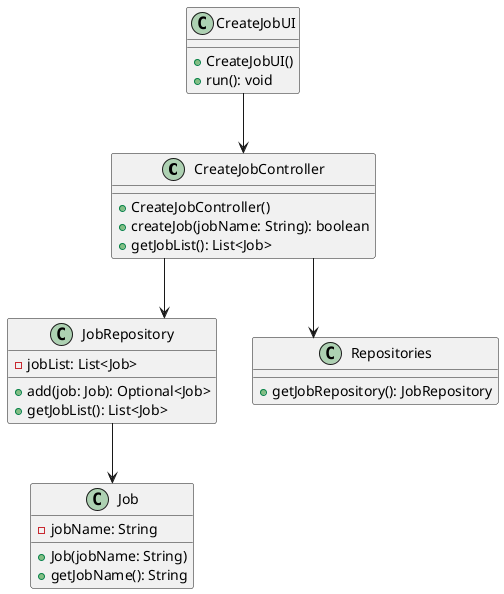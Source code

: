@startuml

'skinparam monochrome true
skinparam packageStyle rectangle
skinparam shadowing false
skinparam linetype polyline
skinparam linetype ortho

class CreateJobController {
    + CreateJobController()
    + createJob(jobName: String): boolean
    + getJobList(): List<Job>
}

class Job {
    - jobName: String
    + Job(jobName: String)
    + getJobName(): String
}

class JobRepository {
    - jobList: List<Job>
    + add(job: Job): Optional<Job>
    + getJobList(): List<Job>
}

class CreateJobUI {
    + CreateJobUI()
    + run(): void
}

class Repositories {
    + getJobRepository(): JobRepository
}

CreateJobUI --> CreateJobController
CreateJobController --> JobRepository
CreateJobController --> Repositories
JobRepository --> Job

@enduml

